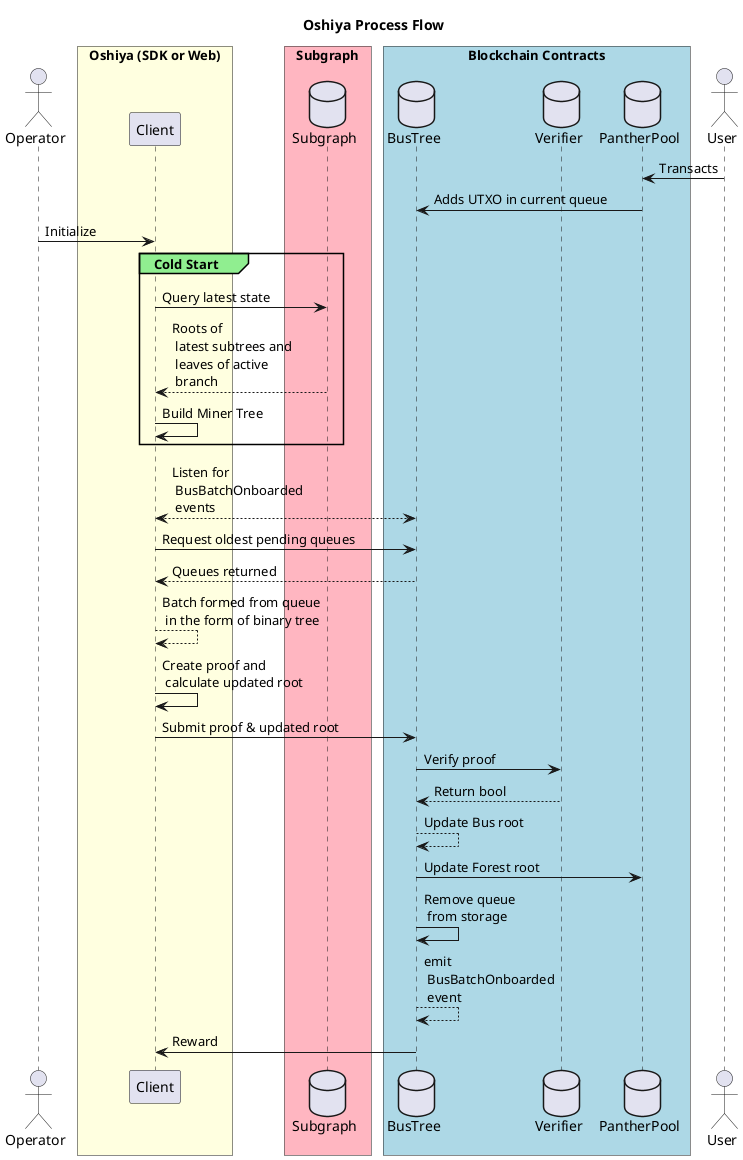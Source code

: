 @startuml Interchain
!pragma teoz true

title Oshiya Process Flow

actor Operator as O
box "Oshiya (SDK or Web)" #LightYellow
participant "Client" as C
end box
box "Subgraph" #LightPink
    database Subgraph as SG
end box
box "Blockchain Contracts" #LightBlue
    database BusTree as BT
    database Verifier as V
    database PantherPool as PP
end box
actor User as U

U -> PP: Transacts
PP -> BT: Adds UTXO in current queue
O -> C: Initialize

group#LightGreen Cold Start
    C -> SG: Query latest state
    SG --> C: Roots of\n latest subtrees and \n leaves of active\n branch
    C -> C: Build Miner Tree
end

BT <--> C: Listen for\n BusBatchOnboarded\n events
C -> BT: Request oldest pending queues
BT --> C: Queues returned
C --> C: Batch formed from queue\n in the form of binary tree
C -> C: Create proof and\n calculate updated root
C -> BT: Submit proof & updated root
BT -> V: Verify proof
V --> BT: Return bool
BT --> BT: Update Bus root
BT -> PP: Update Forest root
BT -> BT: Remove queue\n from storage
BT --> BT: emit\n BusBatchOnboarded\n event
BT -> C: Reward





@enduml

